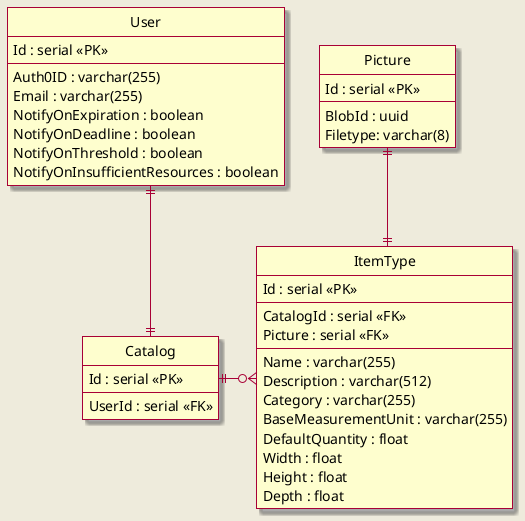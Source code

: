 @startuml
skin rose
skinparam backgroundColor #EEEBDC
hide circle
skinparam linetype ortho
/' left to right direction '/

entity User {
  Id : serial <<PK>>
  --
  Auth0ID : varchar(255)
  Email : varchar(255)
  NotifyOnExpiration : boolean
  NotifyOnDeadline : boolean
  NotifyOnThreshold : boolean
  NotifyOnInsufficientResources : boolean
}

entity Catalog {
  Id : serial <<PK>>
  --
  UserId : serial <<FK>>
}

entity ItemType {
  Id : serial <<PK>>
  --
  CatalogId : serial <<FK>>
  Picture : serial <<FK>>
  --
  Name : varchar(255)
  Description : varchar(512)
  Category : varchar(255)
  BaseMeasurementUnit : varchar(255)
  DefaultQuantity : float
  Width : float
  Height : float
  Depth : float
}

entity Picture {
  Id : serial <<PK>>
  --
  BlobId : uuid
  Filetype: varchar(8)
}

User    ||-d-|| Catalog
Catalog ||-r-o{ ItemType
ItemType ||-u-|| Picture
@enduml
